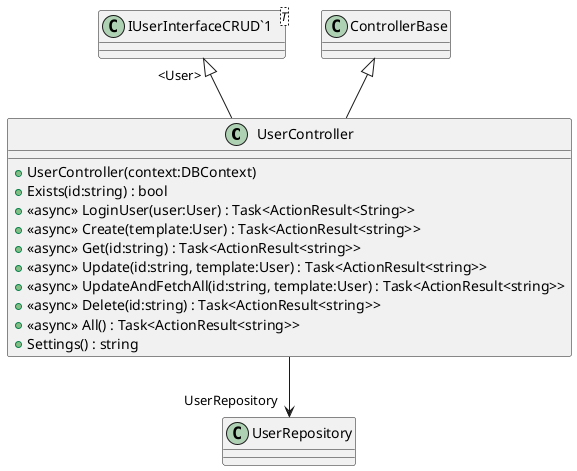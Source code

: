 @startuml
class UserController {
    + UserController(context:DBContext)
    + Exists(id:string) : bool
    + <<async>> LoginUser(user:User) : Task<ActionResult<String>>
    + <<async>> Create(template:User) : Task<ActionResult<string>>
    + <<async>> Get(id:string) : Task<ActionResult<string>>
    + <<async>> Update(id:string, template:User) : Task<ActionResult<string>>
    + <<async>> UpdateAndFetchAll(id:string, template:User) : Task<ActionResult<string>>
    + <<async>> Delete(id:string) : Task<ActionResult<string>>
    + <<async>> All() : Task<ActionResult<string>>
    + Settings() : string
}
class "IUserInterfaceCRUD`1"<T> {
}
ControllerBase <|-- UserController
"IUserInterfaceCRUD`1" "<User>" <|-- UserController
UserController --> "UserRepository" UserRepository
@enduml
